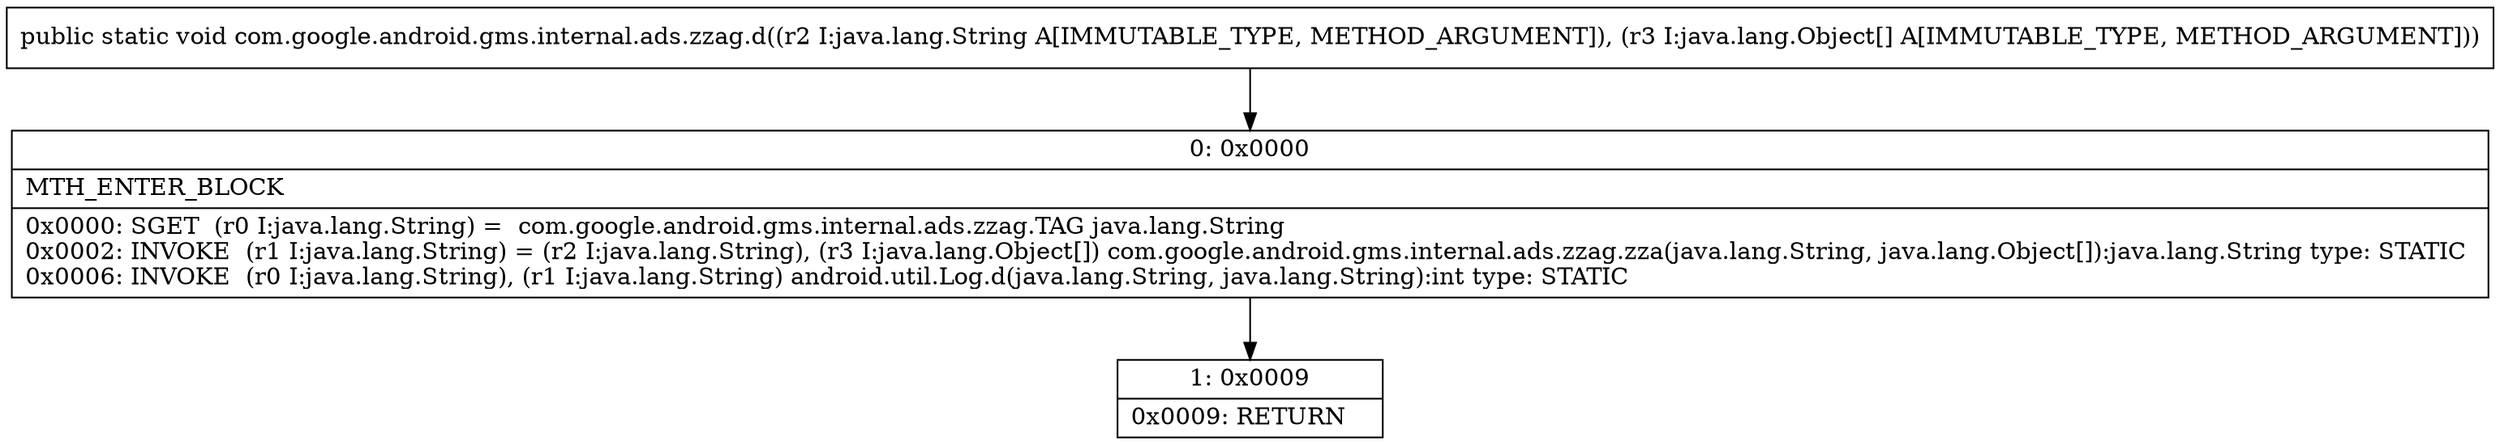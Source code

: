 digraph "CFG forcom.google.android.gms.internal.ads.zzag.d(Ljava\/lang\/String;[Ljava\/lang\/Object;)V" {
Node_0 [shape=record,label="{0\:\ 0x0000|MTH_ENTER_BLOCK\l|0x0000: SGET  (r0 I:java.lang.String) =  com.google.android.gms.internal.ads.zzag.TAG java.lang.String \l0x0002: INVOKE  (r1 I:java.lang.String) = (r2 I:java.lang.String), (r3 I:java.lang.Object[]) com.google.android.gms.internal.ads.zzag.zza(java.lang.String, java.lang.Object[]):java.lang.String type: STATIC \l0x0006: INVOKE  (r0 I:java.lang.String), (r1 I:java.lang.String) android.util.Log.d(java.lang.String, java.lang.String):int type: STATIC \l}"];
Node_1 [shape=record,label="{1\:\ 0x0009|0x0009: RETURN   \l}"];
MethodNode[shape=record,label="{public static void com.google.android.gms.internal.ads.zzag.d((r2 I:java.lang.String A[IMMUTABLE_TYPE, METHOD_ARGUMENT]), (r3 I:java.lang.Object[] A[IMMUTABLE_TYPE, METHOD_ARGUMENT])) }"];
MethodNode -> Node_0;
Node_0 -> Node_1;
}

